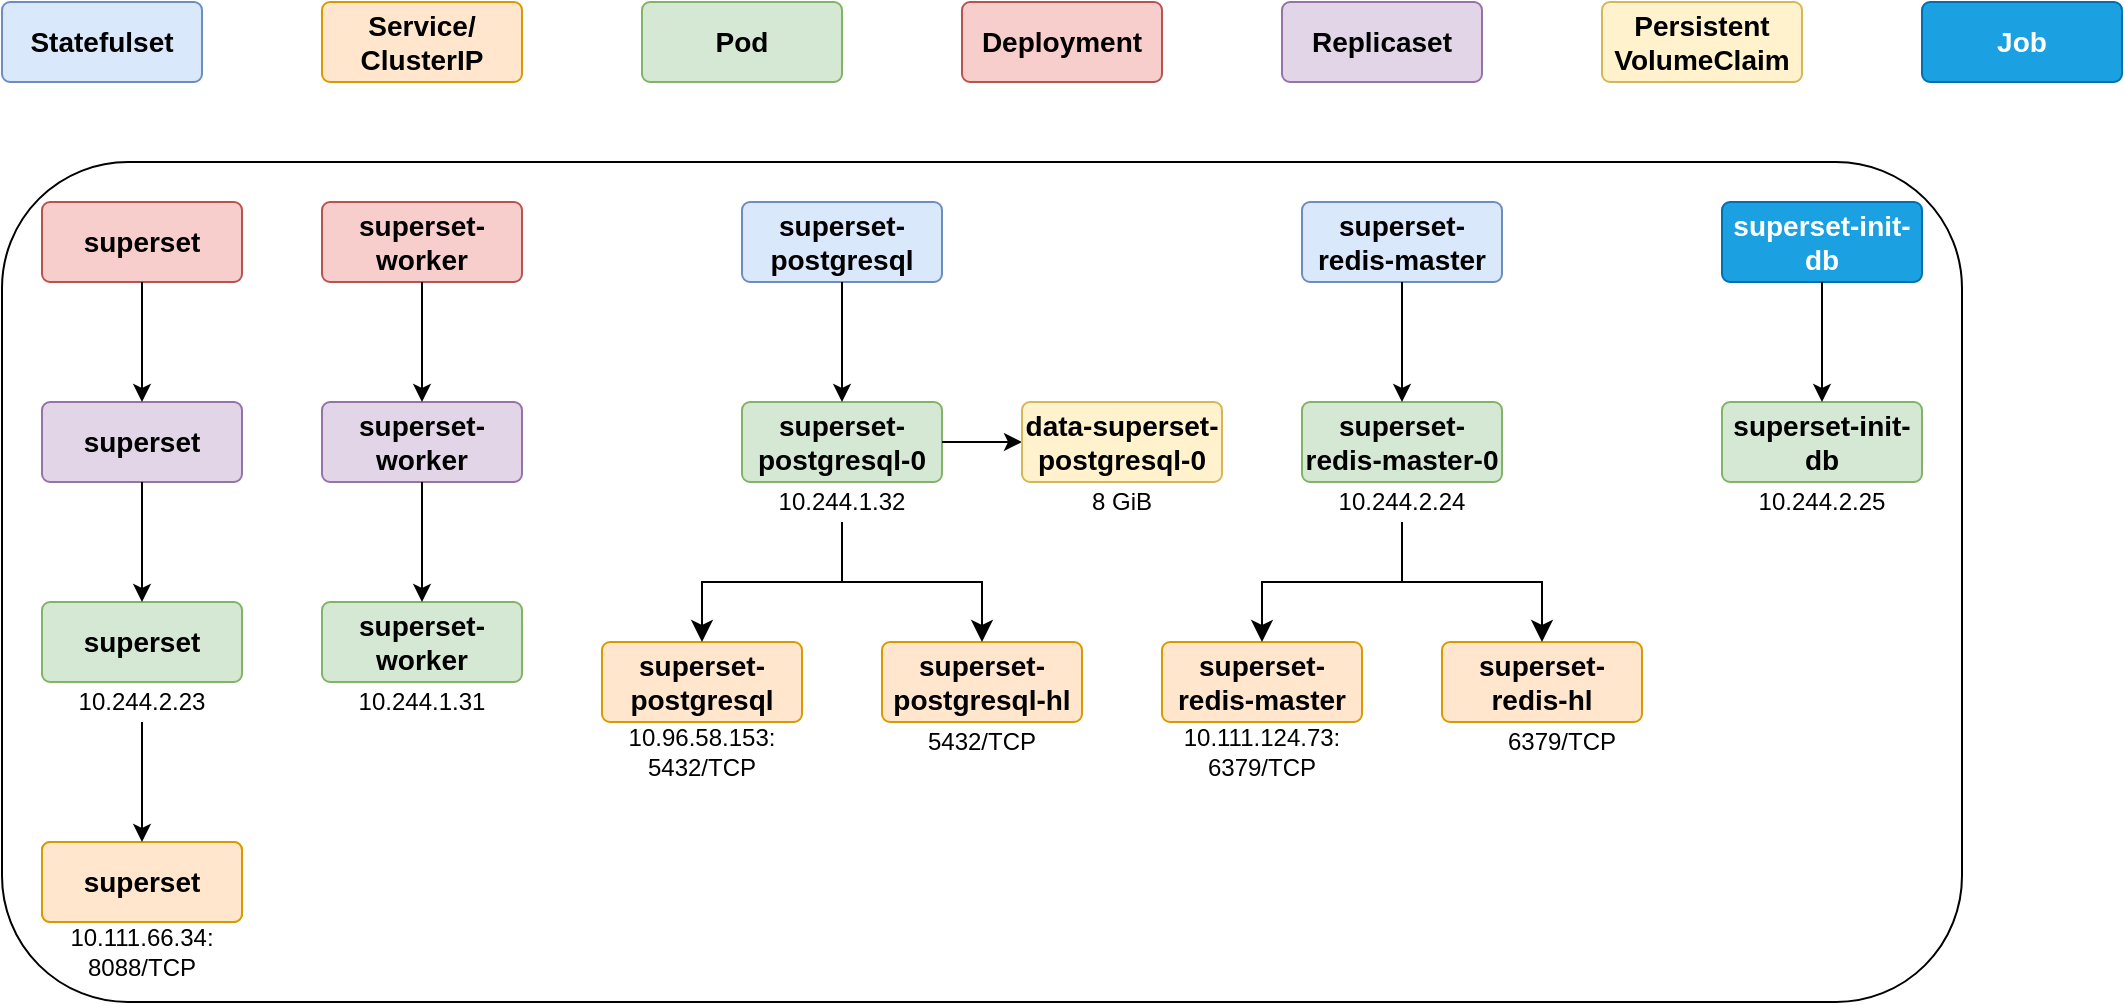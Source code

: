 <mxfile version="26.0.3">
  <diagram name="Page-1" id="dsGVA7ELRnR3cl8Xft3Q">
    <mxGraphModel dx="1195" dy="643" grid="1" gridSize="10" guides="1" tooltips="1" connect="1" arrows="1" fold="1" page="1" pageScale="1" pageWidth="850" pageHeight="1100" math="0" shadow="0">
      <root>
        <mxCell id="0" />
        <mxCell id="1" parent="0" />
        <mxCell id="Qmlk_czyVBTn5NBaqzYN-1" value="&lt;b&gt;&lt;font style=&quot;font-size: 14px;&quot;&gt;Statefulset&lt;/font&gt;&lt;/b&gt;" style="rounded=1;arcSize=10;whiteSpace=wrap;html=1;align=center;fillColor=#dae8fc;strokeColor=#6c8ebf;" vertex="1" parent="1">
          <mxGeometry x="100" y="160" width="100" height="40" as="geometry" />
        </mxCell>
        <mxCell id="Qmlk_czyVBTn5NBaqzYN-2" value="&lt;b&gt;&lt;font style=&quot;font-size: 14px;&quot;&gt;Pod&lt;/font&gt;&lt;/b&gt;" style="rounded=1;arcSize=10;whiteSpace=wrap;html=1;align=center;fillColor=#d5e8d4;strokeColor=#82b366;" vertex="1" parent="1">
          <mxGeometry x="420" y="160" width="100" height="40" as="geometry" />
        </mxCell>
        <mxCell id="Qmlk_czyVBTn5NBaqzYN-3" value="&lt;b&gt;&lt;font style=&quot;font-size: 14px;&quot;&gt;Service/&lt;/font&gt;&lt;/b&gt;&lt;div&gt;&lt;b&gt;&lt;font style=&quot;font-size: 14px;&quot;&gt;ClusterIP&lt;/font&gt;&lt;/b&gt;&lt;/div&gt;" style="rounded=1;arcSize=10;whiteSpace=wrap;html=1;align=center;fillColor=#ffe6cc;strokeColor=#d79b00;" vertex="1" parent="1">
          <mxGeometry x="260" y="160" width="100" height="40" as="geometry" />
        </mxCell>
        <mxCell id="Qmlk_czyVBTn5NBaqzYN-4" value="" style="rounded=1;whiteSpace=wrap;html=1;" vertex="1" parent="1">
          <mxGeometry x="100" y="240" width="980" height="420" as="geometry" />
        </mxCell>
        <mxCell id="Qmlk_czyVBTn5NBaqzYN-5" value="&lt;b&gt;&lt;font style=&quot;font-size: 14px;&quot;&gt;superset&lt;/font&gt;&lt;/b&gt;" style="rounded=1;arcSize=10;whiteSpace=wrap;html=1;align=center;fillColor=#f8cecc;strokeColor=#b85450;" vertex="1" parent="1">
          <mxGeometry x="120" y="260" width="100" height="40" as="geometry" />
        </mxCell>
        <mxCell id="Qmlk_czyVBTn5NBaqzYN-6" value="&lt;b&gt;&lt;font style=&quot;font-size: 14px;&quot;&gt;superset-postgresql&lt;/font&gt;&lt;/b&gt;" style="rounded=1;arcSize=10;whiteSpace=wrap;html=1;align=center;fillColor=#dae8fc;strokeColor=#6c8ebf;" vertex="1" parent="1">
          <mxGeometry x="470" y="260" width="100" height="40" as="geometry" />
        </mxCell>
        <mxCell id="Qmlk_czyVBTn5NBaqzYN-7" value="&lt;b&gt;&lt;font style=&quot;font-size: 14px;&quot;&gt;superset-postgresql-0&lt;/font&gt;&lt;/b&gt;" style="rounded=1;arcSize=10;whiteSpace=wrap;html=1;align=center;fillColor=#d5e8d4;strokeColor=#82b366;" vertex="1" parent="1">
          <mxGeometry x="470" y="360" width="100" height="40" as="geometry" />
        </mxCell>
        <mxCell id="Qmlk_czyVBTn5NBaqzYN-8" value="10.244.1.32" style="text;html=1;align=center;verticalAlign=middle;whiteSpace=wrap;rounded=0;" vertex="1" parent="1">
          <mxGeometry x="470" y="400" width="100" height="20" as="geometry" />
        </mxCell>
        <mxCell id="Qmlk_czyVBTn5NBaqzYN-9" value="&lt;b&gt;&lt;font style=&quot;font-size: 14px;&quot;&gt;superset&lt;/font&gt;&lt;/b&gt;" style="rounded=1;arcSize=10;whiteSpace=wrap;html=1;align=center;fillColor=#e1d5e7;strokeColor=#9673a6;" vertex="1" parent="1">
          <mxGeometry x="120" y="360" width="100" height="40" as="geometry" />
        </mxCell>
        <mxCell id="Qmlk_czyVBTn5NBaqzYN-10" value="" style="endArrow=classic;html=1;rounded=0;entryX=0.5;entryY=0;entryDx=0;entryDy=0;exitX=0.5;exitY=1;exitDx=0;exitDy=0;" edge="1" parent="1" source="Qmlk_czyVBTn5NBaqzYN-5" target="Qmlk_czyVBTn5NBaqzYN-9">
          <mxGeometry width="50" height="50" relative="1" as="geometry">
            <mxPoint x="150" y="420.0" as="sourcePoint" />
            <mxPoint x="300" y="370" as="targetPoint" />
          </mxGeometry>
        </mxCell>
        <mxCell id="Qmlk_czyVBTn5NBaqzYN-11" value="&lt;b&gt;&lt;font style=&quot;font-size: 14px;&quot;&gt;superset-postgresql&lt;/font&gt;&lt;/b&gt;" style="rounded=1;arcSize=10;whiteSpace=wrap;html=1;align=center;fillColor=#ffe6cc;strokeColor=#d79b00;" vertex="1" parent="1">
          <mxGeometry x="400" y="480" width="100" height="40" as="geometry" />
        </mxCell>
        <mxCell id="Qmlk_czyVBTn5NBaqzYN-12" value="10.96.58.153:&lt;div&gt;5432/TCP&lt;/div&gt;" style="text;html=1;align=center;verticalAlign=middle;whiteSpace=wrap;rounded=0;" vertex="1" parent="1">
          <mxGeometry x="400" y="520" width="100" height="30" as="geometry" />
        </mxCell>
        <mxCell id="Qmlk_czyVBTn5NBaqzYN-13" value="&lt;b&gt;&lt;font style=&quot;font-size: 14px;&quot;&gt;Deployment&lt;/font&gt;&lt;/b&gt;" style="rounded=1;arcSize=10;whiteSpace=wrap;html=1;align=center;fillColor=#f8cecc;strokeColor=#b85450;" vertex="1" parent="1">
          <mxGeometry x="580" y="160" width="100" height="40" as="geometry" />
        </mxCell>
        <mxCell id="Qmlk_czyVBTn5NBaqzYN-14" value="&lt;span style=&quot;font-size: 14px;&quot;&gt;&lt;b&gt;Replicaset&lt;/b&gt;&lt;/span&gt;" style="rounded=1;arcSize=10;whiteSpace=wrap;html=1;align=center;fillColor=#e1d5e7;strokeColor=#9673a6;" vertex="1" parent="1">
          <mxGeometry x="740" y="160" width="100" height="40" as="geometry" />
        </mxCell>
        <mxCell id="Qmlk_czyVBTn5NBaqzYN-15" value="&lt;span style=&quot;font-size: 14px;&quot;&gt;&lt;b&gt;Persistent&lt;/b&gt;&lt;/span&gt;&lt;div&gt;&lt;span style=&quot;font-size: 14px;&quot;&gt;&lt;b&gt;VolumeClaim&lt;/b&gt;&lt;/span&gt;&lt;/div&gt;" style="rounded=1;arcSize=10;whiteSpace=wrap;html=1;align=center;fillColor=#fff2cc;strokeColor=#d6b656;" vertex="1" parent="1">
          <mxGeometry x="900" y="160" width="100" height="40" as="geometry" />
        </mxCell>
        <mxCell id="Qmlk_czyVBTn5NBaqzYN-16" value="&lt;b&gt;&lt;font style=&quot;font-size: 14px;&quot;&gt;superset&lt;/font&gt;&lt;/b&gt;" style="rounded=1;arcSize=10;whiteSpace=wrap;html=1;align=center;fillColor=#d5e8d4;strokeColor=#82b366;" vertex="1" parent="1">
          <mxGeometry x="120" y="460" width="100" height="40" as="geometry" />
        </mxCell>
        <mxCell id="Qmlk_czyVBTn5NBaqzYN-17" value="" style="endArrow=classic;html=1;rounded=0;entryX=0.5;entryY=0;entryDx=0;entryDy=0;exitX=0.5;exitY=1;exitDx=0;exitDy=0;" edge="1" parent="1" source="Qmlk_czyVBTn5NBaqzYN-9" target="Qmlk_czyVBTn5NBaqzYN-16">
          <mxGeometry width="50" height="50" relative="1" as="geometry">
            <mxPoint x="160" y="410" as="sourcePoint" />
            <mxPoint x="160" y="470" as="targetPoint" />
          </mxGeometry>
        </mxCell>
        <mxCell id="Qmlk_czyVBTn5NBaqzYN-18" value="10.244.2.23" style="text;html=1;align=center;verticalAlign=middle;whiteSpace=wrap;rounded=0;" vertex="1" parent="1">
          <mxGeometry x="120" y="500" width="100" height="20" as="geometry" />
        </mxCell>
        <mxCell id="Qmlk_czyVBTn5NBaqzYN-19" value="&lt;span style=&quot;font-size: 14px;&quot;&gt;&lt;b&gt;airflow&lt;/b&gt;&lt;/span&gt;" style="rounded=1;arcSize=10;whiteSpace=wrap;html=1;align=center;fillColor=#ffe6cc;strokeColor=#d79b00;" vertex="1" parent="1">
          <mxGeometry x="120" y="580" width="100" height="40" as="geometry" />
        </mxCell>
        <mxCell id="Qmlk_czyVBTn5NBaqzYN-20" value="10.111.66.34:&lt;div&gt;8088/TCP&lt;/div&gt;" style="text;html=1;align=center;verticalAlign=middle;whiteSpace=wrap;rounded=0;" vertex="1" parent="1">
          <mxGeometry x="120" y="620" width="100" height="30" as="geometry" />
        </mxCell>
        <mxCell id="Qmlk_czyVBTn5NBaqzYN-21" value="&lt;b&gt;&lt;font style=&quot;font-size: 14px;&quot;&gt;superset&lt;/font&gt;&lt;/b&gt;" style="rounded=1;arcSize=10;whiteSpace=wrap;html=1;align=center;fillColor=#ffe6cc;strokeColor=#d79b00;" vertex="1" parent="1">
          <mxGeometry x="120" y="580" width="100" height="40" as="geometry" />
        </mxCell>
        <mxCell id="Qmlk_czyVBTn5NBaqzYN-22" value="&lt;b&gt;&lt;font style=&quot;font-size: 14px;&quot;&gt;superset-worker&lt;/font&gt;&lt;/b&gt;" style="rounded=1;arcSize=10;whiteSpace=wrap;html=1;align=center;fillColor=#f8cecc;strokeColor=#b85450;" vertex="1" parent="1">
          <mxGeometry x="260" y="260" width="100" height="40" as="geometry" />
        </mxCell>
        <mxCell id="Qmlk_czyVBTn5NBaqzYN-23" value="&lt;b&gt;&lt;font style=&quot;font-size: 14px;&quot;&gt;superset-worker&lt;/font&gt;&lt;/b&gt;" style="rounded=1;arcSize=10;whiteSpace=wrap;html=1;align=center;fillColor=#e1d5e7;strokeColor=#9673a6;" vertex="1" parent="1">
          <mxGeometry x="260" y="360" width="100" height="40" as="geometry" />
        </mxCell>
        <mxCell id="Qmlk_czyVBTn5NBaqzYN-24" value="" style="endArrow=classic;html=1;rounded=0;entryX=0.5;entryY=0;entryDx=0;entryDy=0;exitX=0.5;exitY=1;exitDx=0;exitDy=0;" edge="1" parent="1" source="Qmlk_czyVBTn5NBaqzYN-22" target="Qmlk_czyVBTn5NBaqzYN-23">
          <mxGeometry width="50" height="50" relative="1" as="geometry">
            <mxPoint x="160" y="430.0" as="sourcePoint" />
            <mxPoint x="310" y="380" as="targetPoint" />
          </mxGeometry>
        </mxCell>
        <mxCell id="Qmlk_czyVBTn5NBaqzYN-25" value="&lt;b&gt;&lt;font style=&quot;font-size: 14px;&quot;&gt;superset-worker&lt;/font&gt;&lt;/b&gt;" style="rounded=1;arcSize=10;whiteSpace=wrap;html=1;align=center;fillColor=#d5e8d4;strokeColor=#82b366;" vertex="1" parent="1">
          <mxGeometry x="260" y="460" width="100" height="40" as="geometry" />
        </mxCell>
        <mxCell id="Qmlk_czyVBTn5NBaqzYN-26" value="" style="endArrow=classic;html=1;rounded=0;entryX=0.5;entryY=0;entryDx=0;entryDy=0;exitX=0.5;exitY=1;exitDx=0;exitDy=0;" edge="1" parent="1" source="Qmlk_czyVBTn5NBaqzYN-23" target="Qmlk_czyVBTn5NBaqzYN-25">
          <mxGeometry width="50" height="50" relative="1" as="geometry">
            <mxPoint x="170" y="420" as="sourcePoint" />
            <mxPoint x="170" y="480" as="targetPoint" />
          </mxGeometry>
        </mxCell>
        <mxCell id="Qmlk_czyVBTn5NBaqzYN-27" value="10.244.1.31" style="text;html=1;align=center;verticalAlign=middle;whiteSpace=wrap;rounded=0;" vertex="1" parent="1">
          <mxGeometry x="260" y="500" width="100" height="20" as="geometry" />
        </mxCell>
        <mxCell id="Qmlk_czyVBTn5NBaqzYN-28" value="" style="endArrow=classic;html=1;rounded=0;entryX=0.5;entryY=0;entryDx=0;entryDy=0;exitX=0.5;exitY=1;exitDx=0;exitDy=0;" edge="1" parent="1" source="Qmlk_czyVBTn5NBaqzYN-18" target="Qmlk_czyVBTn5NBaqzYN-21">
          <mxGeometry width="50" height="50" relative="1" as="geometry">
            <mxPoint x="230" y="505" as="sourcePoint" />
            <mxPoint x="230" y="565" as="targetPoint" />
          </mxGeometry>
        </mxCell>
        <mxCell id="Qmlk_czyVBTn5NBaqzYN-29" value="&lt;b&gt;&lt;font style=&quot;font-size: 14px;&quot;&gt;superset-postgresql-hl&lt;/font&gt;&lt;/b&gt;" style="rounded=1;arcSize=10;whiteSpace=wrap;html=1;align=center;fillColor=#ffe6cc;strokeColor=#d79b00;" vertex="1" parent="1">
          <mxGeometry x="540" y="480" width="100" height="40" as="geometry" />
        </mxCell>
        <mxCell id="Qmlk_czyVBTn5NBaqzYN-30" value="" style="endArrow=classic;html=1;rounded=0;entryX=0.5;entryY=0;entryDx=0;entryDy=0;exitX=0.5;exitY=1;exitDx=0;exitDy=0;" edge="1" parent="1" source="Qmlk_czyVBTn5NBaqzYN-6" target="Qmlk_czyVBTn5NBaqzYN-7">
          <mxGeometry width="50" height="50" relative="1" as="geometry">
            <mxPoint x="470" y="310" as="sourcePoint" />
            <mxPoint x="470" y="370" as="targetPoint" />
          </mxGeometry>
        </mxCell>
        <mxCell id="Qmlk_czyVBTn5NBaqzYN-31" value="5432/TCP" style="text;html=1;align=center;verticalAlign=middle;whiteSpace=wrap;rounded=0;" vertex="1" parent="1">
          <mxGeometry x="540" y="520" width="100" height="20" as="geometry" />
        </mxCell>
        <mxCell id="Qmlk_czyVBTn5NBaqzYN-32" value="" style="edgeStyle=elbowEdgeStyle;elbow=vertical;endArrow=classic;html=1;curved=0;rounded=0;endSize=8;startSize=8;exitX=0.5;exitY=1;exitDx=0;exitDy=0;entryX=0.5;entryY=0;entryDx=0;entryDy=0;" edge="1" parent="1" source="Qmlk_czyVBTn5NBaqzYN-8" target="Qmlk_czyVBTn5NBaqzYN-11">
          <mxGeometry width="50" height="50" relative="1" as="geometry">
            <mxPoint x="540" y="470" as="sourcePoint" />
            <mxPoint x="490" y="520" as="targetPoint" />
          </mxGeometry>
        </mxCell>
        <mxCell id="Qmlk_czyVBTn5NBaqzYN-33" value="" style="edgeStyle=elbowEdgeStyle;elbow=vertical;endArrow=classic;html=1;curved=0;rounded=0;endSize=8;startSize=8;exitX=0.5;exitY=1;exitDx=0;exitDy=0;entryX=0.5;entryY=0;entryDx=0;entryDy=0;" edge="1" parent="1" source="Qmlk_czyVBTn5NBaqzYN-8" target="Qmlk_czyVBTn5NBaqzYN-29">
          <mxGeometry width="50" height="50" relative="1" as="geometry">
            <mxPoint x="570" y="430" as="sourcePoint" />
            <mxPoint x="500" y="470" as="targetPoint" />
          </mxGeometry>
        </mxCell>
        <mxCell id="Qmlk_czyVBTn5NBaqzYN-34" value="&lt;b&gt;&lt;font style=&quot;font-size: 14px;&quot;&gt;superset-redis-master&lt;/font&gt;&lt;/b&gt;" style="rounded=1;arcSize=10;whiteSpace=wrap;html=1;align=center;fillColor=#dae8fc;strokeColor=#6c8ebf;" vertex="1" parent="1">
          <mxGeometry x="750" y="260" width="100" height="40" as="geometry" />
        </mxCell>
        <mxCell id="Qmlk_czyVBTn5NBaqzYN-35" value="&lt;b&gt;&lt;font style=&quot;font-size: 14px;&quot;&gt;superset-redis-master-0&lt;/font&gt;&lt;/b&gt;" style="rounded=1;arcSize=10;whiteSpace=wrap;html=1;align=center;fillColor=#d5e8d4;strokeColor=#82b366;" vertex="1" parent="1">
          <mxGeometry x="750" y="360" width="100" height="40" as="geometry" />
        </mxCell>
        <mxCell id="Qmlk_czyVBTn5NBaqzYN-36" value="10.244.2.24" style="text;html=1;align=center;verticalAlign=middle;whiteSpace=wrap;rounded=0;" vertex="1" parent="1">
          <mxGeometry x="750" y="400" width="100" height="20" as="geometry" />
        </mxCell>
        <mxCell id="Qmlk_czyVBTn5NBaqzYN-37" value="&lt;b&gt;&lt;font style=&quot;font-size: 14px;&quot;&gt;superset-redis-master&lt;/font&gt;&lt;/b&gt;" style="rounded=1;arcSize=10;whiteSpace=wrap;html=1;align=center;fillColor=#ffe6cc;strokeColor=#d79b00;" vertex="1" parent="1">
          <mxGeometry x="680" y="480" width="100" height="40" as="geometry" />
        </mxCell>
        <mxCell id="Qmlk_czyVBTn5NBaqzYN-38" value="10.111.124.73:&lt;div&gt;6379/TCP&lt;/div&gt;" style="text;html=1;align=center;verticalAlign=middle;whiteSpace=wrap;rounded=0;" vertex="1" parent="1">
          <mxGeometry x="680" y="520" width="100" height="30" as="geometry" />
        </mxCell>
        <mxCell id="Qmlk_czyVBTn5NBaqzYN-39" value="&lt;b&gt;&lt;font style=&quot;font-size: 14px;&quot;&gt;superset-redis-hl&lt;/font&gt;&lt;/b&gt;" style="rounded=1;arcSize=10;whiteSpace=wrap;html=1;align=center;fillColor=#ffe6cc;strokeColor=#d79b00;" vertex="1" parent="1">
          <mxGeometry x="820" y="480" width="100" height="40" as="geometry" />
        </mxCell>
        <mxCell id="Qmlk_czyVBTn5NBaqzYN-40" value="" style="endArrow=classic;html=1;rounded=0;entryX=0.5;entryY=0;entryDx=0;entryDy=0;exitX=0.5;exitY=1;exitDx=0;exitDy=0;" edge="1" parent="1" source="Qmlk_czyVBTn5NBaqzYN-34" target="Qmlk_czyVBTn5NBaqzYN-35">
          <mxGeometry width="50" height="50" relative="1" as="geometry">
            <mxPoint x="770" y="310" as="sourcePoint" />
            <mxPoint x="770" y="370" as="targetPoint" />
          </mxGeometry>
        </mxCell>
        <mxCell id="Qmlk_czyVBTn5NBaqzYN-41" value="6379/TCP" style="text;html=1;align=center;verticalAlign=middle;whiteSpace=wrap;rounded=0;" vertex="1" parent="1">
          <mxGeometry x="830" y="520" width="100" height="20" as="geometry" />
        </mxCell>
        <mxCell id="Qmlk_czyVBTn5NBaqzYN-42" value="" style="edgeStyle=elbowEdgeStyle;elbow=vertical;endArrow=classic;html=1;curved=0;rounded=0;endSize=8;startSize=8;exitX=0.5;exitY=1;exitDx=0;exitDy=0;entryX=0.5;entryY=0;entryDx=0;entryDy=0;" edge="1" parent="1" source="Qmlk_czyVBTn5NBaqzYN-36" target="Qmlk_czyVBTn5NBaqzYN-37">
          <mxGeometry width="50" height="50" relative="1" as="geometry">
            <mxPoint x="840" y="470" as="sourcePoint" />
            <mxPoint x="790" y="520" as="targetPoint" />
          </mxGeometry>
        </mxCell>
        <mxCell id="Qmlk_czyVBTn5NBaqzYN-43" value="" style="edgeStyle=elbowEdgeStyle;elbow=vertical;endArrow=classic;html=1;curved=0;rounded=0;endSize=8;startSize=8;exitX=0.5;exitY=1;exitDx=0;exitDy=0;entryX=0.5;entryY=0;entryDx=0;entryDy=0;" edge="1" parent="1" source="Qmlk_czyVBTn5NBaqzYN-36" target="Qmlk_czyVBTn5NBaqzYN-39">
          <mxGeometry width="50" height="50" relative="1" as="geometry">
            <mxPoint x="870" y="430" as="sourcePoint" />
            <mxPoint x="800" y="470" as="targetPoint" />
          </mxGeometry>
        </mxCell>
        <mxCell id="Qmlk_czyVBTn5NBaqzYN-44" value="" style="endArrow=classic;html=1;rounded=0;exitX=1;exitY=0.5;exitDx=0;exitDy=0;entryX=0;entryY=0.5;entryDx=0;entryDy=0;" edge="1" parent="1" source="Qmlk_czyVBTn5NBaqzYN-7" target="Qmlk_czyVBTn5NBaqzYN-45">
          <mxGeometry width="50" height="50" relative="1" as="geometry">
            <mxPoint x="490" y="450" as="sourcePoint" />
            <mxPoint x="540" y="400" as="targetPoint" />
          </mxGeometry>
        </mxCell>
        <mxCell id="Qmlk_czyVBTn5NBaqzYN-45" value="&lt;span style=&quot;font-size: 14px;&quot;&gt;&lt;b&gt;data-superset-postgresql-0&lt;/b&gt;&lt;/span&gt;" style="rounded=1;arcSize=10;whiteSpace=wrap;html=1;align=center;fillColor=#fff2cc;strokeColor=#d6b656;" vertex="1" parent="1">
          <mxGeometry x="610" y="360" width="100" height="40" as="geometry" />
        </mxCell>
        <mxCell id="Qmlk_czyVBTn5NBaqzYN-48" value="8 GiB" style="text;html=1;align=center;verticalAlign=middle;whiteSpace=wrap;rounded=0;" vertex="1" parent="1">
          <mxGeometry x="610" y="400" width="100" height="20" as="geometry" />
        </mxCell>
        <mxCell id="Qmlk_czyVBTn5NBaqzYN-54" value="&lt;span style=&quot;font-size: 14px;&quot;&gt;&lt;b&gt;Job&lt;/b&gt;&lt;/span&gt;" style="rounded=1;arcSize=10;whiteSpace=wrap;html=1;align=center;fillColor=#1ba1e2;strokeColor=#006EAF;fontColor=#ffffff;" vertex="1" parent="1">
          <mxGeometry x="1060" y="160" width="100" height="40" as="geometry" />
        </mxCell>
        <mxCell id="Qmlk_czyVBTn5NBaqzYN-55" value="&lt;span style=&quot;font-size: 14px;&quot;&gt;&lt;b&gt;superset-init-db&lt;/b&gt;&lt;/span&gt;" style="rounded=1;arcSize=10;whiteSpace=wrap;html=1;align=center;fillColor=#1ba1e2;strokeColor=#006EAF;fontColor=#ffffff;" vertex="1" parent="1">
          <mxGeometry x="960" y="260" width="100" height="40" as="geometry" />
        </mxCell>
        <mxCell id="Qmlk_czyVBTn5NBaqzYN-56" value="&lt;b&gt;&lt;font style=&quot;font-size: 14px;&quot;&gt;superset-init-db&lt;/font&gt;&lt;/b&gt;" style="rounded=1;arcSize=10;whiteSpace=wrap;html=1;align=center;fillColor=#d5e8d4;strokeColor=#82b366;" vertex="1" parent="1">
          <mxGeometry x="960" y="360" width="100" height="40" as="geometry" />
        </mxCell>
        <mxCell id="Qmlk_czyVBTn5NBaqzYN-57" value="" style="endArrow=classic;html=1;rounded=0;entryX=0.5;entryY=0;entryDx=0;entryDy=0;exitX=0.5;exitY=1;exitDx=0;exitDy=0;" edge="1" parent="1" source="Qmlk_czyVBTn5NBaqzYN-55" target="Qmlk_czyVBTn5NBaqzYN-56">
          <mxGeometry width="50" height="50" relative="1" as="geometry">
            <mxPoint x="980" y="300" as="sourcePoint" />
            <mxPoint x="980" y="360" as="targetPoint" />
          </mxGeometry>
        </mxCell>
        <mxCell id="Qmlk_czyVBTn5NBaqzYN-58" value="10.244.2.25" style="text;html=1;align=center;verticalAlign=middle;whiteSpace=wrap;rounded=0;" vertex="1" parent="1">
          <mxGeometry x="960" y="400" width="100" height="20" as="geometry" />
        </mxCell>
      </root>
    </mxGraphModel>
  </diagram>
</mxfile>
